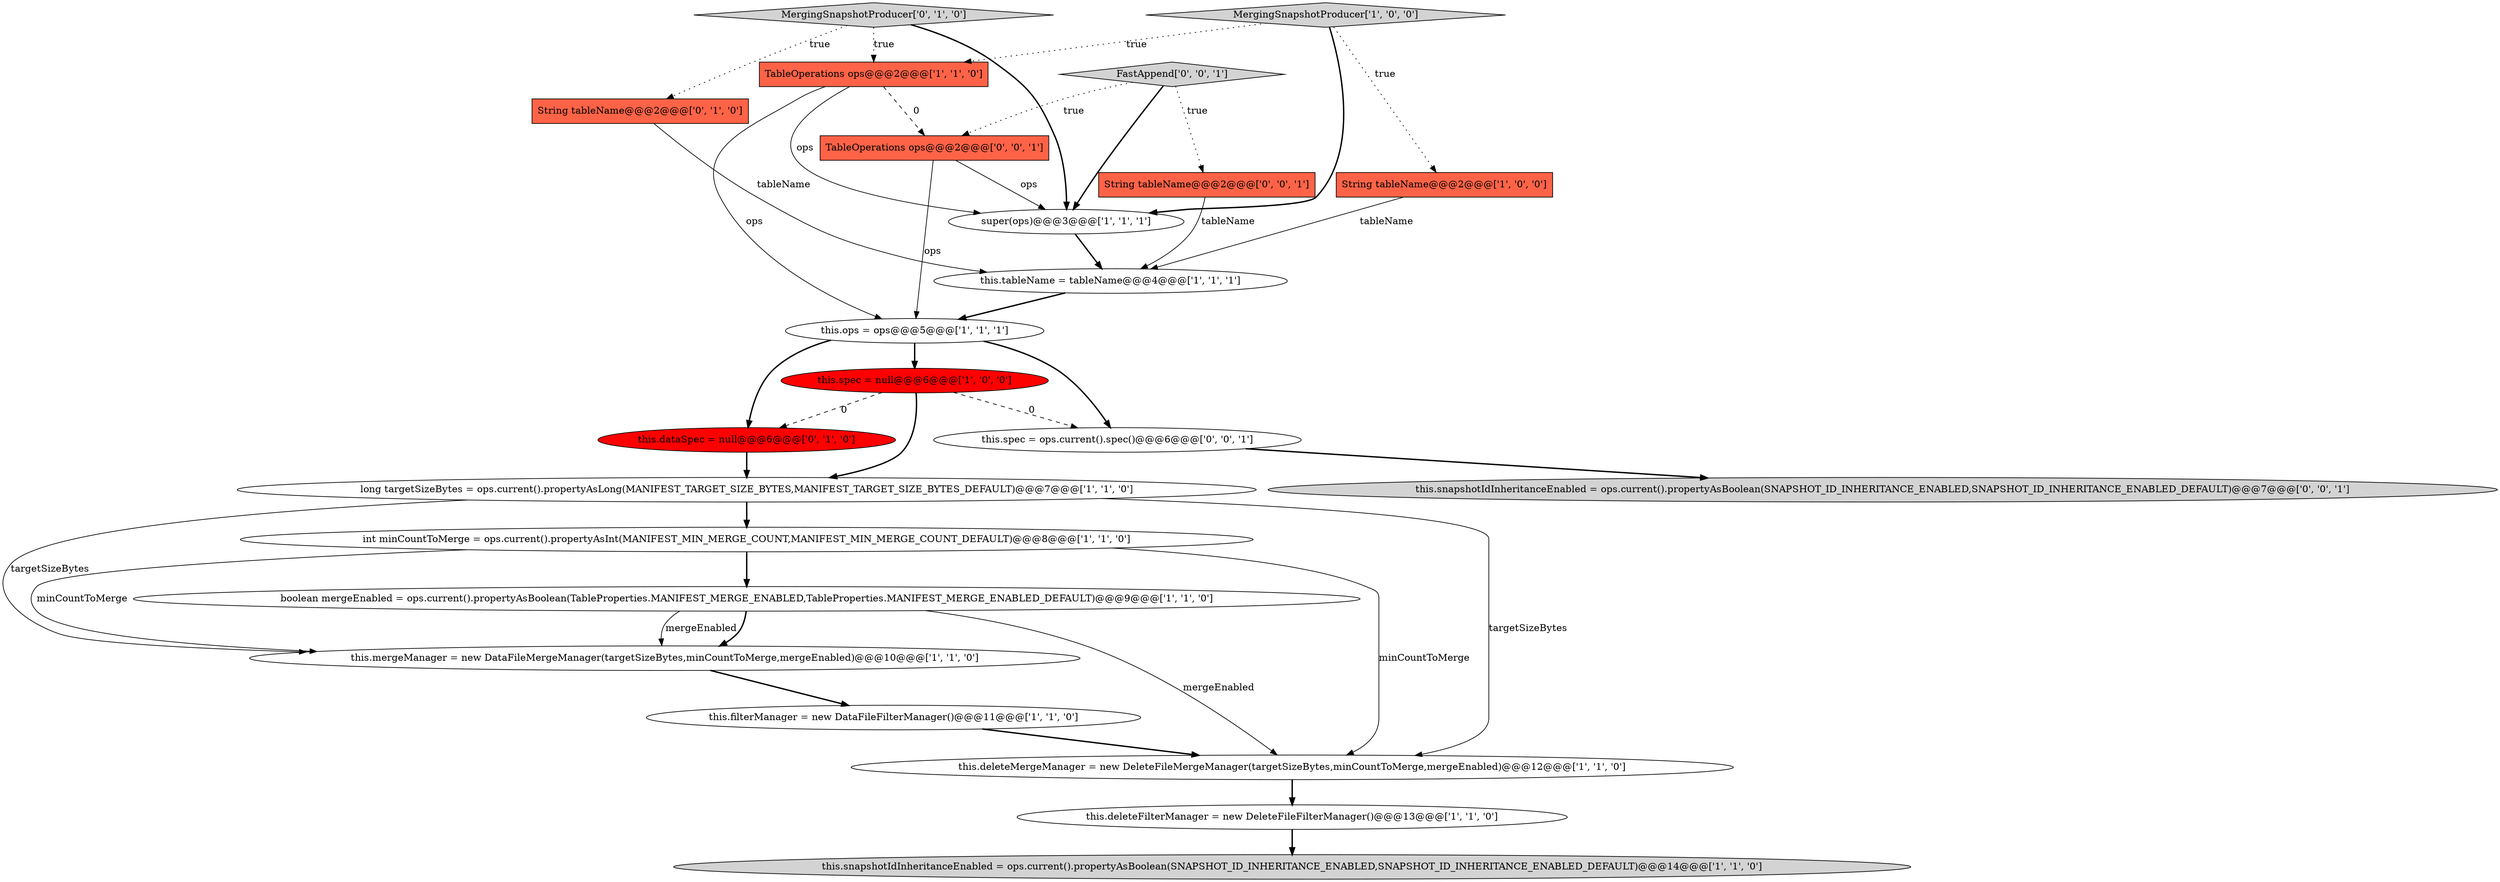 digraph {
5 [style = filled, label = "boolean mergeEnabled = ops.current().propertyAsBoolean(TableProperties.MANIFEST_MERGE_ENABLED,TableProperties.MANIFEST_MERGE_ENABLED_DEFAULT)@@@9@@@['1', '1', '0']", fillcolor = white, shape = ellipse image = "AAA0AAABBB1BBB"];
10 [style = filled, label = "this.deleteFilterManager = new DeleteFileFilterManager()@@@13@@@['1', '1', '0']", fillcolor = white, shape = ellipse image = "AAA0AAABBB1BBB"];
19 [style = filled, label = "FastAppend['0', '0', '1']", fillcolor = lightgray, shape = diamond image = "AAA0AAABBB3BBB"];
16 [style = filled, label = "String tableName@@@2@@@['0', '1', '0']", fillcolor = tomato, shape = box image = "AAA0AAABBB2BBB"];
20 [style = filled, label = "TableOperations ops@@@2@@@['0', '0', '1']", fillcolor = tomato, shape = box image = "AAA0AAABBB3BBB"];
21 [style = filled, label = "this.spec = ops.current().spec()@@@6@@@['0', '0', '1']", fillcolor = white, shape = ellipse image = "AAA0AAABBB3BBB"];
22 [style = filled, label = "this.snapshotIdInheritanceEnabled = ops.current().propertyAsBoolean(SNAPSHOT_ID_INHERITANCE_ENABLED,SNAPSHOT_ID_INHERITANCE_ENABLED_DEFAULT)@@@7@@@['0', '0', '1']", fillcolor = lightgray, shape = ellipse image = "AAA0AAABBB3BBB"];
18 [style = filled, label = "String tableName@@@2@@@['0', '0', '1']", fillcolor = tomato, shape = box image = "AAA0AAABBB3BBB"];
17 [style = filled, label = "this.dataSpec = null@@@6@@@['0', '1', '0']", fillcolor = red, shape = ellipse image = "AAA1AAABBB2BBB"];
7 [style = filled, label = "this.ops = ops@@@5@@@['1', '1', '1']", fillcolor = white, shape = ellipse image = "AAA0AAABBB1BBB"];
2 [style = filled, label = "super(ops)@@@3@@@['1', '1', '1']", fillcolor = white, shape = ellipse image = "AAA0AAABBB1BBB"];
3 [style = filled, label = "this.deleteMergeManager = new DeleteFileMergeManager(targetSizeBytes,minCountToMerge,mergeEnabled)@@@12@@@['1', '1', '0']", fillcolor = white, shape = ellipse image = "AAA0AAABBB1BBB"];
8 [style = filled, label = "this.filterManager = new DataFileFilterManager()@@@11@@@['1', '1', '0']", fillcolor = white, shape = ellipse image = "AAA0AAABBB1BBB"];
9 [style = filled, label = "this.tableName = tableName@@@4@@@['1', '1', '1']", fillcolor = white, shape = ellipse image = "AAA0AAABBB1BBB"];
13 [style = filled, label = "this.snapshotIdInheritanceEnabled = ops.current().propertyAsBoolean(SNAPSHOT_ID_INHERITANCE_ENABLED,SNAPSHOT_ID_INHERITANCE_ENABLED_DEFAULT)@@@14@@@['1', '1', '0']", fillcolor = lightgray, shape = ellipse image = "AAA0AAABBB1BBB"];
11 [style = filled, label = "long targetSizeBytes = ops.current().propertyAsLong(MANIFEST_TARGET_SIZE_BYTES,MANIFEST_TARGET_SIZE_BYTES_DEFAULT)@@@7@@@['1', '1', '0']", fillcolor = white, shape = ellipse image = "AAA0AAABBB1BBB"];
0 [style = filled, label = "String tableName@@@2@@@['1', '0', '0']", fillcolor = tomato, shape = box image = "AAA0AAABBB1BBB"];
14 [style = filled, label = "MergingSnapshotProducer['1', '0', '0']", fillcolor = lightgray, shape = diamond image = "AAA0AAABBB1BBB"];
4 [style = filled, label = "this.mergeManager = new DataFileMergeManager(targetSizeBytes,minCountToMerge,mergeEnabled)@@@10@@@['1', '1', '0']", fillcolor = white, shape = ellipse image = "AAA0AAABBB1BBB"];
6 [style = filled, label = "int minCountToMerge = ops.current().propertyAsInt(MANIFEST_MIN_MERGE_COUNT,MANIFEST_MIN_MERGE_COUNT_DEFAULT)@@@8@@@['1', '1', '0']", fillcolor = white, shape = ellipse image = "AAA0AAABBB1BBB"];
1 [style = filled, label = "TableOperations ops@@@2@@@['1', '1', '0']", fillcolor = tomato, shape = box image = "AAA0AAABBB1BBB"];
15 [style = filled, label = "MergingSnapshotProducer['0', '1', '0']", fillcolor = lightgray, shape = diamond image = "AAA0AAABBB2BBB"];
12 [style = filled, label = "this.spec = null@@@6@@@['1', '0', '0']", fillcolor = red, shape = ellipse image = "AAA1AAABBB1BBB"];
5->4 [style = solid, label="mergeEnabled"];
11->4 [style = solid, label="targetSizeBytes"];
15->2 [style = bold, label=""];
7->17 [style = bold, label=""];
14->0 [style = dotted, label="true"];
7->12 [style = bold, label=""];
19->20 [style = dotted, label="true"];
18->9 [style = solid, label="tableName"];
11->6 [style = bold, label=""];
20->2 [style = solid, label="ops"];
8->3 [style = bold, label=""];
12->11 [style = bold, label=""];
19->18 [style = dotted, label="true"];
6->3 [style = solid, label="minCountToMerge"];
12->17 [style = dashed, label="0"];
19->2 [style = bold, label=""];
2->9 [style = bold, label=""];
16->9 [style = solid, label="tableName"];
15->16 [style = dotted, label="true"];
9->7 [style = bold, label=""];
1->2 [style = solid, label="ops"];
12->21 [style = dashed, label="0"];
1->20 [style = dashed, label="0"];
6->4 [style = solid, label="minCountToMerge"];
3->10 [style = bold, label=""];
6->5 [style = bold, label=""];
10->13 [style = bold, label=""];
0->9 [style = solid, label="tableName"];
20->7 [style = solid, label="ops"];
21->22 [style = bold, label=""];
15->1 [style = dotted, label="true"];
5->4 [style = bold, label=""];
7->21 [style = bold, label=""];
4->8 [style = bold, label=""];
1->7 [style = solid, label="ops"];
14->2 [style = bold, label=""];
14->1 [style = dotted, label="true"];
5->3 [style = solid, label="mergeEnabled"];
11->3 [style = solid, label="targetSizeBytes"];
17->11 [style = bold, label=""];
}
